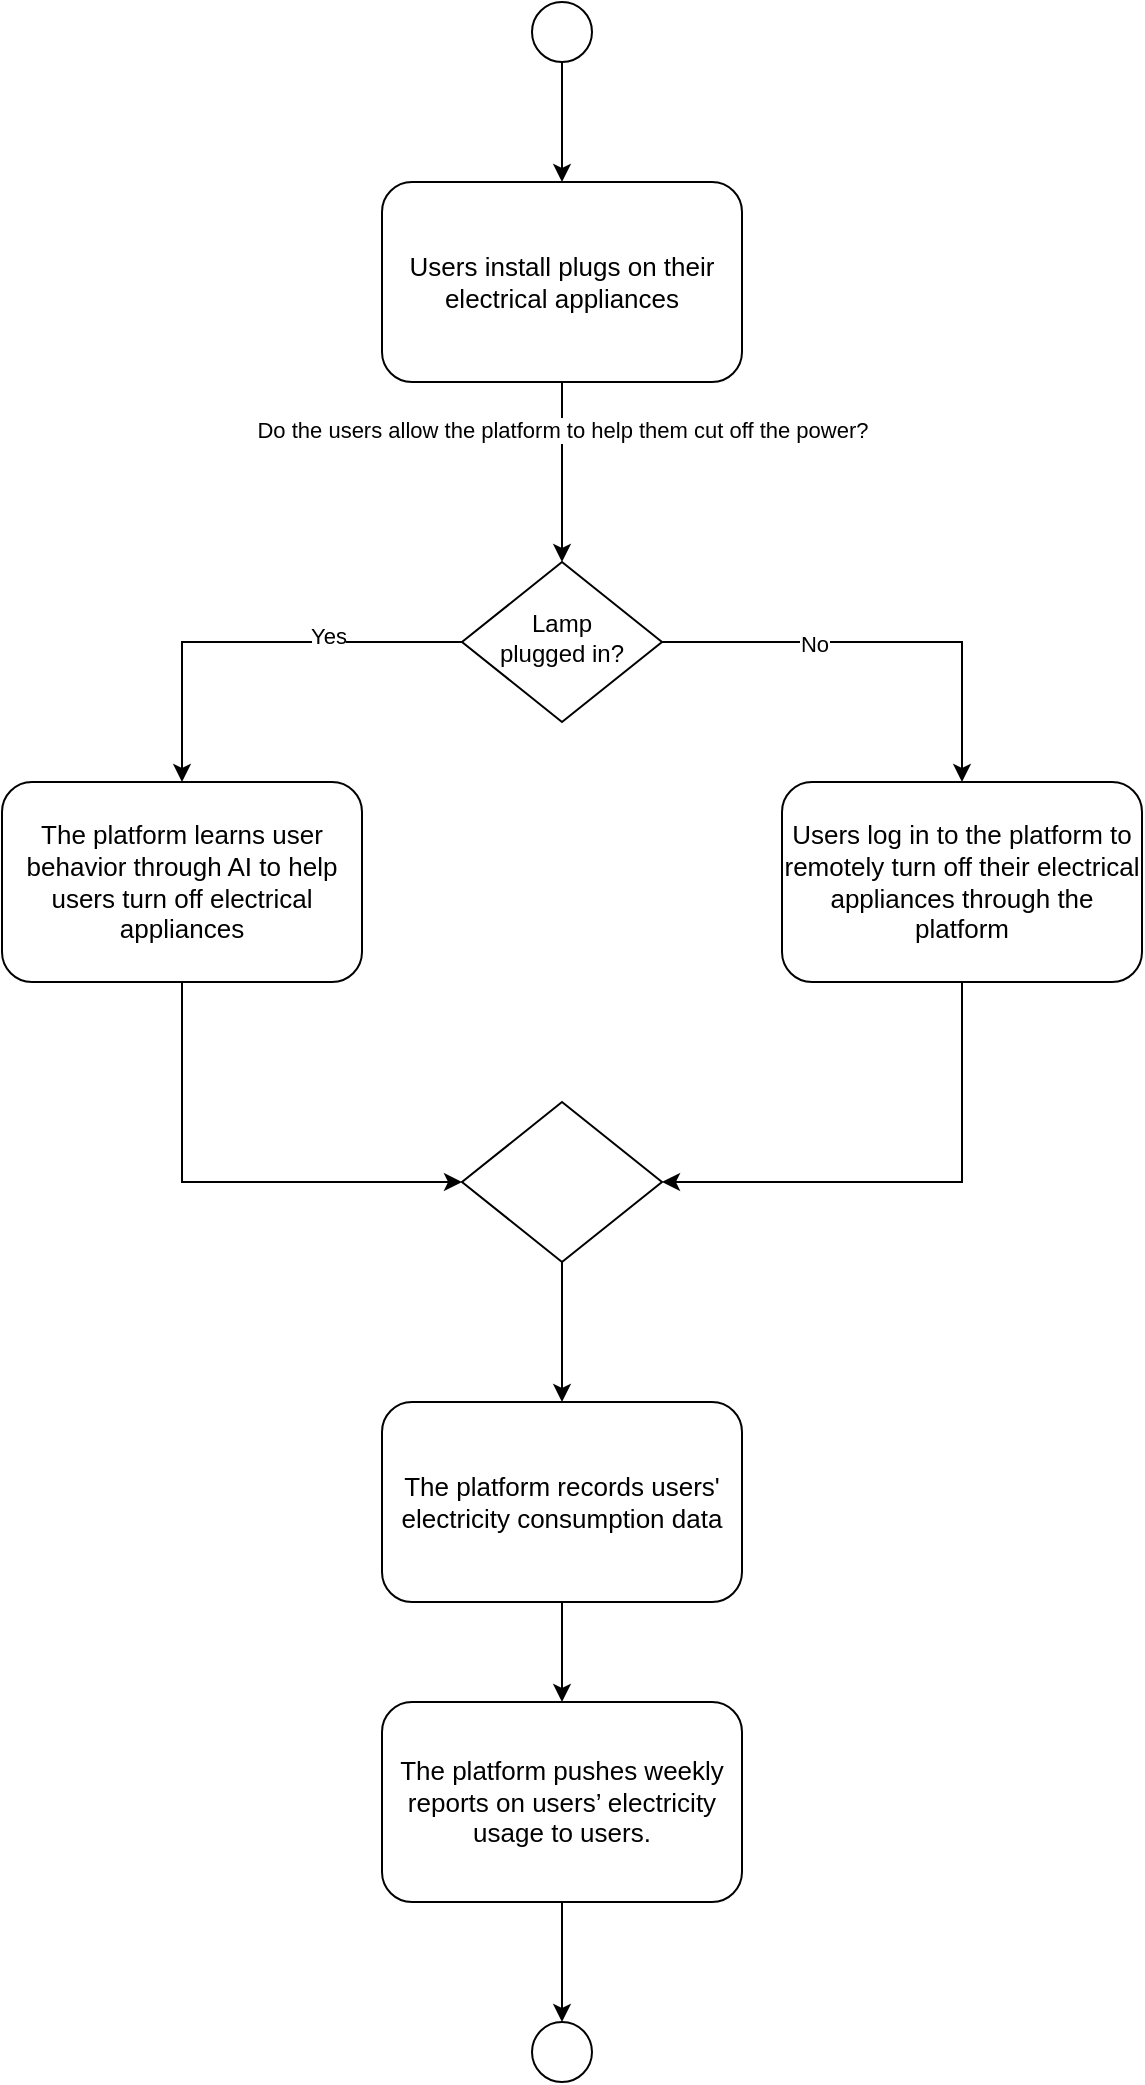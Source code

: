 <mxfile version="24.7.14">
  <diagram id="C5RBs43oDa-KdzZeNtuy" name="Page-1">
    <mxGraphModel dx="1562" dy="938" grid="1" gridSize="10" guides="1" tooltips="1" connect="1" arrows="1" fold="1" page="1" pageScale="1" pageWidth="827" pageHeight="1169" math="0" shadow="0">
      <root>
        <mxCell id="WIyWlLk6GJQsqaUBKTNV-0" />
        <mxCell id="WIyWlLk6GJQsqaUBKTNV-1" parent="WIyWlLk6GJQsqaUBKTNV-0" />
        <mxCell id="e4ALOp_Q2JU70yxMj8lW-4" value="" style="edgeStyle=orthogonalEdgeStyle;rounded=0;orthogonalLoop=1;jettySize=auto;html=1;" edge="1" parent="WIyWlLk6GJQsqaUBKTNV-1" source="e4ALOp_Q2JU70yxMj8lW-0" target="e4ALOp_Q2JU70yxMj8lW-1">
          <mxGeometry relative="1" as="geometry" />
        </mxCell>
        <mxCell id="e4ALOp_Q2JU70yxMj8lW-0" value="" style="ellipse;whiteSpace=wrap;html=1;aspect=fixed;" vertex="1" parent="WIyWlLk6GJQsqaUBKTNV-1">
          <mxGeometry x="625" y="110" width="30" height="30" as="geometry" />
        </mxCell>
        <mxCell id="e4ALOp_Q2JU70yxMj8lW-6" value="" style="edgeStyle=orthogonalEdgeStyle;rounded=0;orthogonalLoop=1;jettySize=auto;html=1;" edge="1" parent="WIyWlLk6GJQsqaUBKTNV-1" source="e4ALOp_Q2JU70yxMj8lW-1" target="e4ALOp_Q2JU70yxMj8lW-5">
          <mxGeometry relative="1" as="geometry" />
        </mxCell>
        <mxCell id="e4ALOp_Q2JU70yxMj8lW-7" value="Do the users allow the platform to help them cut off the power?" style="edgeLabel;html=1;align=center;verticalAlign=middle;resizable=0;points=[];" vertex="1" connectable="0" parent="e4ALOp_Q2JU70yxMj8lW-6">
          <mxGeometry x="-0.471" relative="1" as="geometry">
            <mxPoint as="offset" />
          </mxGeometry>
        </mxCell>
        <mxCell id="e4ALOp_Q2JU70yxMj8lW-1" value="&lt;span style=&quot;font-family: &amp;quot;Microsoft YaHei&amp;quot;, 微软雅黑, Arial; font-size: 13px; background-color: rgba(255, 255, 255, 0.01);&quot;&gt;Users install plugs on their electrical appliances&lt;/span&gt;" style="rounded=1;whiteSpace=wrap;html=1;fontSize=12;glass=0;strokeWidth=1;shadow=0;" vertex="1" parent="WIyWlLk6GJQsqaUBKTNV-1">
          <mxGeometry x="550" y="200" width="180" height="100" as="geometry" />
        </mxCell>
        <mxCell id="e4ALOp_Q2JU70yxMj8lW-10" style="edgeStyle=orthogonalEdgeStyle;rounded=0;orthogonalLoop=1;jettySize=auto;html=1;exitX=0;exitY=0.5;exitDx=0;exitDy=0;" edge="1" parent="WIyWlLk6GJQsqaUBKTNV-1" source="e4ALOp_Q2JU70yxMj8lW-5" target="e4ALOp_Q2JU70yxMj8lW-8">
          <mxGeometry relative="1" as="geometry" />
        </mxCell>
        <mxCell id="e4ALOp_Q2JU70yxMj8lW-11" value="Yes" style="edgeLabel;html=1;align=center;verticalAlign=middle;resizable=0;points=[];" vertex="1" connectable="0" parent="e4ALOp_Q2JU70yxMj8lW-10">
          <mxGeometry x="-0.36" y="-3" relative="1" as="geometry">
            <mxPoint as="offset" />
          </mxGeometry>
        </mxCell>
        <mxCell id="e4ALOp_Q2JU70yxMj8lW-12" style="edgeStyle=orthogonalEdgeStyle;rounded=0;orthogonalLoop=1;jettySize=auto;html=1;exitX=1;exitY=0.5;exitDx=0;exitDy=0;" edge="1" parent="WIyWlLk6GJQsqaUBKTNV-1" source="e4ALOp_Q2JU70yxMj8lW-5" target="e4ALOp_Q2JU70yxMj8lW-9">
          <mxGeometry relative="1" as="geometry" />
        </mxCell>
        <mxCell id="e4ALOp_Q2JU70yxMj8lW-13" value="No" style="edgeLabel;html=1;align=center;verticalAlign=middle;resizable=0;points=[];" vertex="1" connectable="0" parent="e4ALOp_Q2JU70yxMj8lW-12">
          <mxGeometry x="-0.311" y="-1" relative="1" as="geometry">
            <mxPoint as="offset" />
          </mxGeometry>
        </mxCell>
        <mxCell id="e4ALOp_Q2JU70yxMj8lW-5" value="Lamp&lt;br&gt;plugged in?" style="rhombus;whiteSpace=wrap;html=1;shadow=0;fontFamily=Helvetica;fontSize=12;align=center;strokeWidth=1;spacing=6;spacingTop=-4;" vertex="1" parent="WIyWlLk6GJQsqaUBKTNV-1">
          <mxGeometry x="590" y="390" width="100" height="80" as="geometry" />
        </mxCell>
        <mxCell id="e4ALOp_Q2JU70yxMj8lW-15" style="edgeStyle=orthogonalEdgeStyle;rounded=0;orthogonalLoop=1;jettySize=auto;html=1;exitX=0.5;exitY=1;exitDx=0;exitDy=0;entryX=0;entryY=0.5;entryDx=0;entryDy=0;" edge="1" parent="WIyWlLk6GJQsqaUBKTNV-1" source="e4ALOp_Q2JU70yxMj8lW-8" target="e4ALOp_Q2JU70yxMj8lW-14">
          <mxGeometry relative="1" as="geometry" />
        </mxCell>
        <mxCell id="e4ALOp_Q2JU70yxMj8lW-8" value="&lt;span style=&quot;font-family: &amp;quot;Microsoft YaHei&amp;quot;, 微软雅黑, Arial; font-size: 13px; background-color: rgba(255, 255, 255, 0.01);&quot;&gt;The platform learns user behavior through AI to help users turn off electrical appliances&lt;/span&gt;" style="rounded=1;whiteSpace=wrap;html=1;fontSize=12;glass=0;strokeWidth=1;shadow=0;" vertex="1" parent="WIyWlLk6GJQsqaUBKTNV-1">
          <mxGeometry x="360" y="500" width="180" height="100" as="geometry" />
        </mxCell>
        <mxCell id="e4ALOp_Q2JU70yxMj8lW-16" style="edgeStyle=orthogonalEdgeStyle;rounded=0;orthogonalLoop=1;jettySize=auto;html=1;exitX=0.5;exitY=1;exitDx=0;exitDy=0;entryX=1;entryY=0.5;entryDx=0;entryDy=0;" edge="1" parent="WIyWlLk6GJQsqaUBKTNV-1" source="e4ALOp_Q2JU70yxMj8lW-9" target="e4ALOp_Q2JU70yxMj8lW-14">
          <mxGeometry relative="1" as="geometry" />
        </mxCell>
        <mxCell id="e4ALOp_Q2JU70yxMj8lW-9" value="&lt;span style=&quot;font-family: &amp;quot;Microsoft YaHei&amp;quot;, 微软雅黑, Arial; font-size: 13px; background-color: rgba(255, 255, 255, 0.01);&quot;&gt;Users log in to the platform to remotely turn off their electrical appliances through the platform&lt;/span&gt;" style="rounded=1;whiteSpace=wrap;html=1;fontSize=12;glass=0;strokeWidth=1;shadow=0;" vertex="1" parent="WIyWlLk6GJQsqaUBKTNV-1">
          <mxGeometry x="750" y="500" width="180" height="100" as="geometry" />
        </mxCell>
        <mxCell id="e4ALOp_Q2JU70yxMj8lW-19" value="" style="edgeStyle=orthogonalEdgeStyle;rounded=0;orthogonalLoop=1;jettySize=auto;html=1;" edge="1" parent="WIyWlLk6GJQsqaUBKTNV-1" source="e4ALOp_Q2JU70yxMj8lW-14" target="e4ALOp_Q2JU70yxMj8lW-17">
          <mxGeometry relative="1" as="geometry" />
        </mxCell>
        <mxCell id="e4ALOp_Q2JU70yxMj8lW-14" value="" style="rhombus;whiteSpace=wrap;html=1;shadow=0;fontFamily=Helvetica;fontSize=12;align=center;strokeWidth=1;spacing=6;spacingTop=-4;" vertex="1" parent="WIyWlLk6GJQsqaUBKTNV-1">
          <mxGeometry x="590" y="660" width="100" height="80" as="geometry" />
        </mxCell>
        <mxCell id="e4ALOp_Q2JU70yxMj8lW-20" value="" style="edgeStyle=orthogonalEdgeStyle;rounded=0;orthogonalLoop=1;jettySize=auto;html=1;" edge="1" parent="WIyWlLk6GJQsqaUBKTNV-1" source="e4ALOp_Q2JU70yxMj8lW-17" target="e4ALOp_Q2JU70yxMj8lW-18">
          <mxGeometry relative="1" as="geometry" />
        </mxCell>
        <mxCell id="e4ALOp_Q2JU70yxMj8lW-17" value="&lt;span style=&quot;font-family: &amp;quot;Microsoft YaHei&amp;quot;, 微软雅黑, Arial; font-size: 13px; background-color: rgba(255, 255, 255, 0.01);&quot;&gt;The platform records users&#39; electricity consumption data&lt;/span&gt;" style="rounded=1;whiteSpace=wrap;html=1;fontSize=12;glass=0;strokeWidth=1;shadow=0;" vertex="1" parent="WIyWlLk6GJQsqaUBKTNV-1">
          <mxGeometry x="550" y="810" width="180" height="100" as="geometry" />
        </mxCell>
        <mxCell id="e4ALOp_Q2JU70yxMj8lW-22" value="" style="edgeStyle=orthogonalEdgeStyle;rounded=0;orthogonalLoop=1;jettySize=auto;html=1;" edge="1" parent="WIyWlLk6GJQsqaUBKTNV-1" source="e4ALOp_Q2JU70yxMj8lW-18" target="e4ALOp_Q2JU70yxMj8lW-21">
          <mxGeometry relative="1" as="geometry" />
        </mxCell>
        <mxCell id="e4ALOp_Q2JU70yxMj8lW-18" value="&lt;span style=&quot;font-family: &amp;quot;Microsoft YaHei&amp;quot;, 微软雅黑, Arial; font-size: 13px; background-color: rgba(255, 255, 255, 0.01);&quot;&gt;The platform pushes weekly reports on users’ electricity usage to users.&lt;/span&gt;" style="rounded=1;whiteSpace=wrap;html=1;fontSize=12;glass=0;strokeWidth=1;shadow=0;" vertex="1" parent="WIyWlLk6GJQsqaUBKTNV-1">
          <mxGeometry x="550" y="960" width="180" height="100" as="geometry" />
        </mxCell>
        <mxCell id="e4ALOp_Q2JU70yxMj8lW-21" value="" style="ellipse;whiteSpace=wrap;html=1;aspect=fixed;" vertex="1" parent="WIyWlLk6GJQsqaUBKTNV-1">
          <mxGeometry x="625" y="1120" width="30" height="30" as="geometry" />
        </mxCell>
      </root>
    </mxGraphModel>
  </diagram>
</mxfile>
